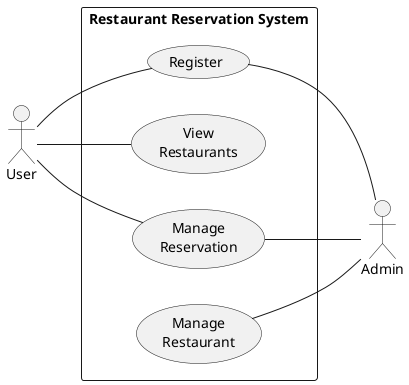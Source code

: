 @startuml Restaurant Reservation System Use Case Diagram
left to right direction
actor "User" as user
rectangle "Restaurant Reservation System" as RestaurantSystem {    
    usecase "Register" as register
    usecase "View\nRestaurants" as viewRestaurants
    usecase "Manage\nReservation" as manageResv
    usecase "Manage\nRestaurant" as manageRestaurant
}

user -- register
user -- viewRestaurants
user -- manageResv

actor "Admin" as admin
register -- admin
manageRestaurant -- admin
manageResv -- admin

@enduml